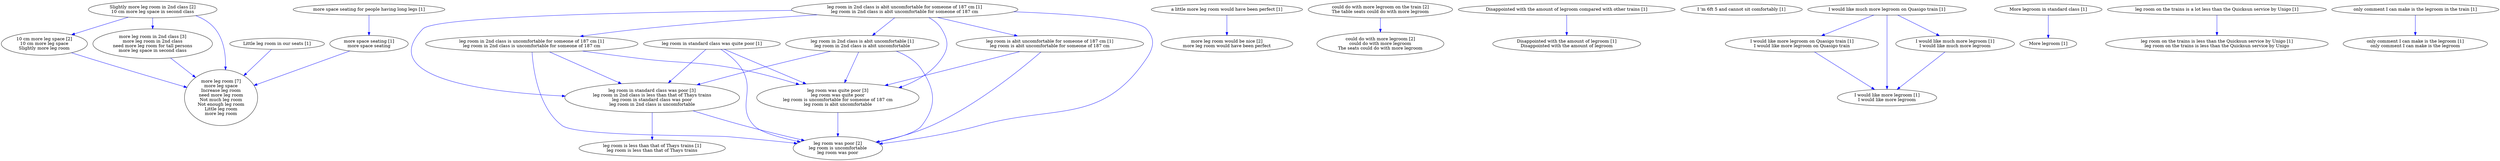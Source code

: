 digraph collapsedGraph {
"Slightly more leg room in 2nd class [2]\n10 cm more leg space in second class""leg room was poor [2]\nleg room is uncomfortable\nleg room was poor""more leg room would be nice [2]\nmore leg room would have been perfect""10 cm more leg space [2]\n10 cm more leg space\nSlightly more leg room""more leg room in 2nd class [3]\nmore leg room in 2nd class\nneed more leg room for tall persons\nmore leg space in second class""leg room was quite poor [3]\nleg room was quite poor\nleg room is uncomfortable for someone of 187 cm\nleg room is abit uncomfortable""could do with more legroom on the train [2]\nThe table seats could do with more legroom""leg room in standard class was poor [3]\nleg room in 2nd class is less than that of Thays trains\nleg room in standard class was poor\nleg room in 2nd class is uncomfortable""could do with more legroom [2]\ncould do with more legroom\nThe seats could do with more legroom""more leg room [7]\nmore leg space\nIncrease leg room\nneed more leg room\nNot much leg room\nNot enough leg room\nLittle leg room\nmore leg room""Disappointed with the amount of legroom compared with other trains [1]""Disappointed with the amount of legroom [1]\nDisappointed with the amount of legroom""I 'm 6ft 5 and cannot sit comfortably [1]""I would like much more legroom on Quasigo train [1]""I would like more legroom on Quasigo train [1]\nI would like more legroom on Quasigo train""I would like more legroom [1]\nI would like more legroom""I would like much more legroom [1]\nI would like much more legroom""Little leg room in our seats [1]""More legroom [1]""More legroom in standard class [1]""a little more leg room would have been perfect [1]""leg room in 2nd class is abit uncomfortable for someone of 187 cm [1]\nleg room in 2nd class is abit uncomfortable for someone of 187 cm""leg room is abit uncomfortable for someone of 187 cm [1]\nleg room is abit uncomfortable for someone of 187 cm""leg room in 2nd class is abit uncomfortable [1]\nleg room in 2nd class is abit uncomfortable""leg room in 2nd class is uncomfortable for someone of 187 cm [1]\nleg room in 2nd class is uncomfortable for someone of 187 cm""leg room is less than that of Thays trains [1]\nleg room is less than that of Thays trains""leg room in standard class was quite poor [1]""leg room on the trains is a lot less than the Quicksun service by Unigo [1]""leg room on the trains is less than the Quicksun service by Unigo [1]\nleg room on the trains is less than the Quicksun service by Unigo""more space seating for people having long legs [1]""more space seating [1]\nmore space seating""only comment I can make is the legroom in the train [1]""only comment I can make is the legroom [1]\nonly comment I can make is the legroom""more leg room in 2nd class [3]\nmore leg room in 2nd class\nneed more leg room for tall persons\nmore leg space in second class" -> "more leg room [7]\nmore leg space\nIncrease leg room\nneed more leg room\nNot much leg room\nNot enough leg room\nLittle leg room\nmore leg room" [color=blue]
"10 cm more leg space [2]\n10 cm more leg space\nSlightly more leg room" -> "more leg room [7]\nmore leg space\nIncrease leg room\nneed more leg room\nNot much leg room\nNot enough leg room\nLittle leg room\nmore leg room" [color=blue]
"Disappointed with the amount of legroom compared with other trains [1]" -> "Disappointed with the amount of legroom [1]\nDisappointed with the amount of legroom" [color=blue]
"I would like much more legroom on Quasigo train [1]" -> "I would like more legroom on Quasigo train [1]\nI would like more legroom on Quasigo train" [color=blue]
"I would like more legroom on Quasigo train [1]\nI would like more legroom on Quasigo train" -> "I would like more legroom [1]\nI would like more legroom" [color=blue]
"I would like much more legroom on Quasigo train [1]" -> "I would like much more legroom [1]\nI would like much more legroom" [color=blue]
"I would like much more legroom [1]\nI would like much more legroom" -> "I would like more legroom [1]\nI would like more legroom" [color=blue]
"I would like much more legroom on Quasigo train [1]" -> "I would like more legroom [1]\nI would like more legroom" [color=blue]
"Little leg room in our seats [1]" -> "more leg room [7]\nmore leg space\nIncrease leg room\nneed more leg room\nNot much leg room\nNot enough leg room\nLittle leg room\nmore leg room" [color=blue]
"More legroom in standard class [1]" -> "More legroom [1]" [color=blue]
"Slightly more leg room in 2nd class [2]\n10 cm more leg space in second class" -> "more leg room in 2nd class [3]\nmore leg room in 2nd class\nneed more leg room for tall persons\nmore leg space in second class" [color=blue]
"Slightly more leg room in 2nd class [2]\n10 cm more leg space in second class" -> "10 cm more leg space [2]\n10 cm more leg space\nSlightly more leg room" [color=blue]
"Slightly more leg room in 2nd class [2]\n10 cm more leg space in second class" -> "more leg room [7]\nmore leg space\nIncrease leg room\nneed more leg room\nNot much leg room\nNot enough leg room\nLittle leg room\nmore leg room" [color=blue]
"a little more leg room would have been perfect [1]" -> "more leg room would be nice [2]\nmore leg room would have been perfect" [color=blue]
"could do with more legroom on the train [2]\nThe table seats could do with more legroom" -> "could do with more legroom [2]\ncould do with more legroom\nThe seats could do with more legroom" [color=blue]
"leg room in 2nd class is abit uncomfortable for someone of 187 cm [1]\nleg room in 2nd class is abit uncomfortable for someone of 187 cm" -> "leg room is abit uncomfortable for someone of 187 cm [1]\nleg room is abit uncomfortable for someone of 187 cm" [color=blue]
"leg room is abit uncomfortable for someone of 187 cm [1]\nleg room is abit uncomfortable for someone of 187 cm" -> "leg room was quite poor [3]\nleg room was quite poor\nleg room is uncomfortable for someone of 187 cm\nleg room is abit uncomfortable" [color=blue]
"leg room was quite poor [3]\nleg room was quite poor\nleg room is uncomfortable for someone of 187 cm\nleg room is abit uncomfortable" -> "leg room was poor [2]\nleg room is uncomfortable\nleg room was poor" [color=blue]
"leg room in 2nd class is abit uncomfortable for someone of 187 cm [1]\nleg room in 2nd class is abit uncomfortable for someone of 187 cm" -> "leg room in 2nd class is abit uncomfortable [1]\nleg room in 2nd class is abit uncomfortable" [color=blue]
"leg room in 2nd class is abit uncomfortable [1]\nleg room in 2nd class is abit uncomfortable" -> "leg room was quite poor [3]\nleg room was quite poor\nleg room is uncomfortable for someone of 187 cm\nleg room is abit uncomfortable" [color=blue]
"leg room in 2nd class is abit uncomfortable [1]\nleg room in 2nd class is abit uncomfortable" -> "leg room in standard class was poor [3]\nleg room in 2nd class is less than that of Thays trains\nleg room in standard class was poor\nleg room in 2nd class is uncomfortable" [color=blue]
"leg room in standard class was poor [3]\nleg room in 2nd class is less than that of Thays trains\nleg room in standard class was poor\nleg room in 2nd class is uncomfortable" -> "leg room was poor [2]\nleg room is uncomfortable\nleg room was poor" [color=blue]
"leg room in 2nd class is abit uncomfortable for someone of 187 cm [1]\nleg room in 2nd class is abit uncomfortable for someone of 187 cm" -> "leg room in 2nd class is uncomfortable for someone of 187 cm [1]\nleg room in 2nd class is uncomfortable for someone of 187 cm" [color=blue]
"leg room in 2nd class is uncomfortable for someone of 187 cm [1]\nleg room in 2nd class is uncomfortable for someone of 187 cm" -> "leg room was quite poor [3]\nleg room was quite poor\nleg room is uncomfortable for someone of 187 cm\nleg room is abit uncomfortable" [color=blue]
"leg room in 2nd class is uncomfortable for someone of 187 cm [1]\nleg room in 2nd class is uncomfortable for someone of 187 cm" -> "leg room in standard class was poor [3]\nleg room in 2nd class is less than that of Thays trains\nleg room in standard class was poor\nleg room in 2nd class is uncomfortable" [color=blue]
"leg room in 2nd class is abit uncomfortable for someone of 187 cm [1]\nleg room in 2nd class is abit uncomfortable for someone of 187 cm" -> "leg room was quite poor [3]\nleg room was quite poor\nleg room is uncomfortable for someone of 187 cm\nleg room is abit uncomfortable" [color=blue]
"leg room in 2nd class is abit uncomfortable for someone of 187 cm [1]\nleg room in 2nd class is abit uncomfortable for someone of 187 cm" -> "leg room in standard class was poor [3]\nleg room in 2nd class is less than that of Thays trains\nleg room in standard class was poor\nleg room in 2nd class is uncomfortable" [color=blue]
"leg room is abit uncomfortable for someone of 187 cm [1]\nleg room is abit uncomfortable for someone of 187 cm" -> "leg room was poor [2]\nleg room is uncomfortable\nleg room was poor" [color=blue]
"leg room in 2nd class is abit uncomfortable [1]\nleg room in 2nd class is abit uncomfortable" -> "leg room was poor [2]\nleg room is uncomfortable\nleg room was poor" [color=blue]
"leg room in 2nd class is uncomfortable for someone of 187 cm [1]\nleg room in 2nd class is uncomfortable for someone of 187 cm" -> "leg room was poor [2]\nleg room is uncomfortable\nleg room was poor" [color=blue]
"leg room in 2nd class is abit uncomfortable for someone of 187 cm [1]\nleg room in 2nd class is abit uncomfortable for someone of 187 cm" -> "leg room was poor [2]\nleg room is uncomfortable\nleg room was poor" [color=blue]
"leg room in standard class was poor [3]\nleg room in 2nd class is less than that of Thays trains\nleg room in standard class was poor\nleg room in 2nd class is uncomfortable" -> "leg room is less than that of Thays trains [1]\nleg room is less than that of Thays trains" [color=blue]
"leg room in standard class was quite poor [1]" -> "leg room in standard class was poor [3]\nleg room in 2nd class is less than that of Thays trains\nleg room in standard class was poor\nleg room in 2nd class is uncomfortable" [color=blue]
"leg room in standard class was quite poor [1]" -> "leg room was quite poor [3]\nleg room was quite poor\nleg room is uncomfortable for someone of 187 cm\nleg room is abit uncomfortable" [color=blue]
"leg room in standard class was quite poor [1]" -> "leg room was poor [2]\nleg room is uncomfortable\nleg room was poor" [color=blue]
"leg room on the trains is a lot less than the Quicksun service by Unigo [1]" -> "leg room on the trains is less than the Quicksun service by Unigo [1]\nleg room on the trains is less than the Quicksun service by Unigo" [color=blue]
"more space seating for people having long legs [1]" -> "more space seating [1]\nmore space seating" [color=blue]
"more space seating [1]\nmore space seating" -> "more leg room [7]\nmore leg space\nIncrease leg room\nneed more leg room\nNot much leg room\nNot enough leg room\nLittle leg room\nmore leg room" [color=blue]
"only comment I can make is the legroom in the train [1]" -> "only comment I can make is the legroom [1]\nonly comment I can make is the legroom" [color=blue]
}